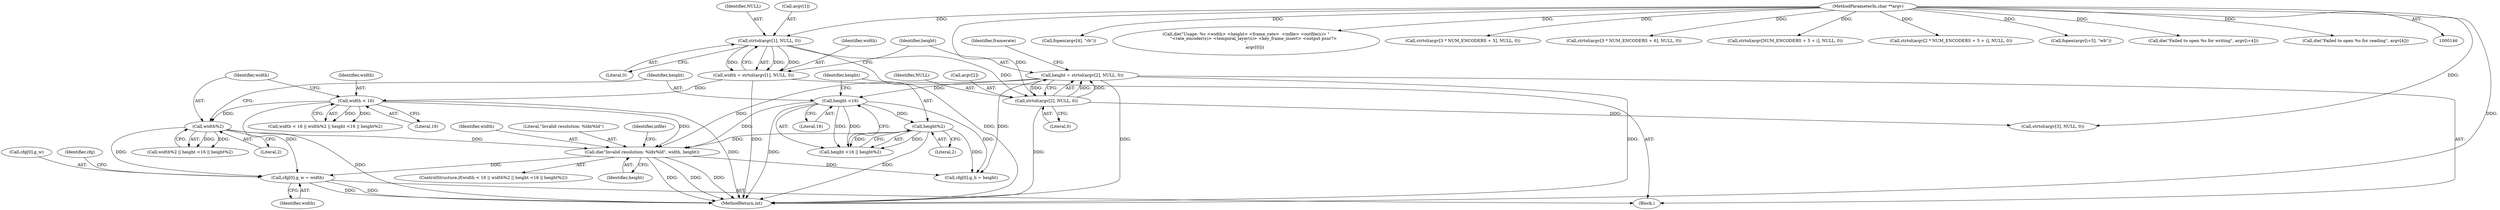 digraph "0_Android_5a9753fca56f0eeb9f61e342b2fccffc364f9426_22@array" {
"1000494" [label="(Call,cfg[0].g_w = width)"];
"1000280" [label="(Call,die(\"Invalid resolution: %ldx%ld\", width, height))"];
"1000266" [label="(Call,width < 16)"];
"1000240" [label="(Call,width = strtol(argv[1], NULL, 0))"];
"1000242" [label="(Call,strtol(argv[1], NULL, 0))"];
"1000148" [label="(MethodParameterIn,char **argv)"];
"1000270" [label="(Call,width%2)"];
"1000274" [label="(Call,height <16)"];
"1000248" [label="(Call,height = strtol(argv[2], NULL, 0))"];
"1000250" [label="(Call,strtol(argv[2], NULL, 0))"];
"1000277" [label="(Call,height%2)"];
"1000288" [label="(Call,fopen(argv[4], \"rb\"))"];
"1000264" [label="(ControlStructure,if(width < 16 || width%2 || height <16 || height%2))"];
"1000231" [label="(Call,die(\"Usage: %s <width> <height> <frame_rate>  <infile> <outfile(s)> \"\n            \"<rate_encoder(s)> <temporal_layer(s)> <key_frame_insert> <output psnr?> \n\",\n             argv[0]))"];
"1000281" [label="(Literal,\"Invalid resolution: %ldx%ld\")"];
"1000494" [label="(Call,cfg[0].g_w = width)"];
"1000283" [label="(Identifier,height)"];
"1000242" [label="(Call,strtol(argv[1], NULL, 0))"];
"1000438" [label="(Call,strtol(argv[3 * NUM_ENCODERS + 5], NULL, 0))"];
"1000278" [label="(Identifier,height)"];
"1000271" [label="(Identifier,width)"];
"1000450" [label="(Call,strtol(argv[3 * NUM_ENCODERS + 6], NULL, 0))"];
"1000354" [label="(Call,strtol(argv[NUM_ENCODERS + 5 + i], NULL, 0))"];
"1000241" [label="(Identifier,width)"];
"1000504" [label="(Identifier,cfg)"];
"1000500" [label="(Identifier,width)"];
"1000280" [label="(Call,die(\"Invalid resolution: %ldx%ld\", width, height))"];
"1000246" [label="(Identifier,NULL)"];
"1000249" [label="(Identifier,height)"];
"1000243" [label="(Call,argv[1])"];
"1000257" [label="(Identifier,framerate)"];
"1000255" [label="(Literal,0)"];
"1000265" [label="(Call,width < 16 || width%2 || height <16 || height%2)"];
"1000258" [label="(Call,strtol(argv[3], NULL, 0))"];
"1000240" [label="(Call,width = strtol(argv[1], NULL, 0))"];
"1000254" [label="(Identifier,NULL)"];
"1000270" [label="(Call,width%2)"];
"1000148" [label="(MethodParameterIn,char **argv)"];
"1000501" [label="(Call,cfg[0].g_h = height)"];
"1000269" [label="(Call,width%2 || height <16 || height%2)"];
"1000287" [label="(Identifier,infile)"];
"1000378" [label="(Call,strtol(argv[2 * NUM_ENCODERS + 5 + i], NULL, 0))"];
"1000326" [label="(Call,fopen(argv[i+5], \"wb\"))"];
"1000495" [label="(Call,cfg[0].g_w)"];
"1000272" [label="(Literal,2)"];
"1000247" [label="(Literal,0)"];
"1000282" [label="(Identifier,width)"];
"1000276" [label="(Literal,16)"];
"1000333" [label="(Call,die(\"Failed to open %s for writing\", argv[i+4]))"];
"1000250" [label="(Call,strtol(argv[2], NULL, 0))"];
"1001731" [label="(MethodReturn,int)"];
"1000273" [label="(Call,height <16 || height%2)"];
"1000248" [label="(Call,height = strtol(argv[2], NULL, 0))"];
"1000149" [label="(Block,)"];
"1000293" [label="(Call,die(\"Failed to open %s for reading\", argv[4]))"];
"1000268" [label="(Literal,16)"];
"1000267" [label="(Identifier,width)"];
"1000275" [label="(Identifier,height)"];
"1000274" [label="(Call,height <16)"];
"1000277" [label="(Call,height%2)"];
"1000251" [label="(Call,argv[2])"];
"1000279" [label="(Literal,2)"];
"1000266" [label="(Call,width < 16)"];
"1000494" -> "1000149"  [label="AST: "];
"1000494" -> "1000500"  [label="CFG: "];
"1000495" -> "1000494"  [label="AST: "];
"1000500" -> "1000494"  [label="AST: "];
"1000504" -> "1000494"  [label="CFG: "];
"1000494" -> "1001731"  [label="DDG: "];
"1000494" -> "1001731"  [label="DDG: "];
"1000280" -> "1000494"  [label="DDG: "];
"1000266" -> "1000494"  [label="DDG: "];
"1000270" -> "1000494"  [label="DDG: "];
"1000280" -> "1000264"  [label="AST: "];
"1000280" -> "1000283"  [label="CFG: "];
"1000281" -> "1000280"  [label="AST: "];
"1000282" -> "1000280"  [label="AST: "];
"1000283" -> "1000280"  [label="AST: "];
"1000287" -> "1000280"  [label="CFG: "];
"1000280" -> "1001731"  [label="DDG: "];
"1000280" -> "1001731"  [label="DDG: "];
"1000280" -> "1001731"  [label="DDG: "];
"1000266" -> "1000280"  [label="DDG: "];
"1000270" -> "1000280"  [label="DDG: "];
"1000274" -> "1000280"  [label="DDG: "];
"1000277" -> "1000280"  [label="DDG: "];
"1000248" -> "1000280"  [label="DDG: "];
"1000280" -> "1000501"  [label="DDG: "];
"1000266" -> "1000265"  [label="AST: "];
"1000266" -> "1000268"  [label="CFG: "];
"1000267" -> "1000266"  [label="AST: "];
"1000268" -> "1000266"  [label="AST: "];
"1000271" -> "1000266"  [label="CFG: "];
"1000265" -> "1000266"  [label="CFG: "];
"1000266" -> "1001731"  [label="DDG: "];
"1000266" -> "1000265"  [label="DDG: "];
"1000266" -> "1000265"  [label="DDG: "];
"1000240" -> "1000266"  [label="DDG: "];
"1000266" -> "1000270"  [label="DDG: "];
"1000240" -> "1000149"  [label="AST: "];
"1000240" -> "1000242"  [label="CFG: "];
"1000241" -> "1000240"  [label="AST: "];
"1000242" -> "1000240"  [label="AST: "];
"1000249" -> "1000240"  [label="CFG: "];
"1000240" -> "1001731"  [label="DDG: "];
"1000242" -> "1000240"  [label="DDG: "];
"1000242" -> "1000240"  [label="DDG: "];
"1000242" -> "1000240"  [label="DDG: "];
"1000242" -> "1000247"  [label="CFG: "];
"1000243" -> "1000242"  [label="AST: "];
"1000246" -> "1000242"  [label="AST: "];
"1000247" -> "1000242"  [label="AST: "];
"1000242" -> "1001731"  [label="DDG: "];
"1000148" -> "1000242"  [label="DDG: "];
"1000242" -> "1000250"  [label="DDG: "];
"1000148" -> "1000146"  [label="AST: "];
"1000148" -> "1001731"  [label="DDG: "];
"1000148" -> "1000231"  [label="DDG: "];
"1000148" -> "1000250"  [label="DDG: "];
"1000148" -> "1000258"  [label="DDG: "];
"1000148" -> "1000288"  [label="DDG: "];
"1000148" -> "1000293"  [label="DDG: "];
"1000148" -> "1000326"  [label="DDG: "];
"1000148" -> "1000333"  [label="DDG: "];
"1000148" -> "1000354"  [label="DDG: "];
"1000148" -> "1000378"  [label="DDG: "];
"1000148" -> "1000438"  [label="DDG: "];
"1000148" -> "1000450"  [label="DDG: "];
"1000270" -> "1000269"  [label="AST: "];
"1000270" -> "1000272"  [label="CFG: "];
"1000271" -> "1000270"  [label="AST: "];
"1000272" -> "1000270"  [label="AST: "];
"1000275" -> "1000270"  [label="CFG: "];
"1000269" -> "1000270"  [label="CFG: "];
"1000270" -> "1001731"  [label="DDG: "];
"1000270" -> "1000269"  [label="DDG: "];
"1000270" -> "1000269"  [label="DDG: "];
"1000274" -> "1000273"  [label="AST: "];
"1000274" -> "1000276"  [label="CFG: "];
"1000275" -> "1000274"  [label="AST: "];
"1000276" -> "1000274"  [label="AST: "];
"1000278" -> "1000274"  [label="CFG: "];
"1000273" -> "1000274"  [label="CFG: "];
"1000274" -> "1001731"  [label="DDG: "];
"1000274" -> "1000273"  [label="DDG: "];
"1000274" -> "1000273"  [label="DDG: "];
"1000248" -> "1000274"  [label="DDG: "];
"1000274" -> "1000277"  [label="DDG: "];
"1000274" -> "1000501"  [label="DDG: "];
"1000248" -> "1000149"  [label="AST: "];
"1000248" -> "1000250"  [label="CFG: "];
"1000249" -> "1000248"  [label="AST: "];
"1000250" -> "1000248"  [label="AST: "];
"1000257" -> "1000248"  [label="CFG: "];
"1000248" -> "1001731"  [label="DDG: "];
"1000248" -> "1001731"  [label="DDG: "];
"1000250" -> "1000248"  [label="DDG: "];
"1000250" -> "1000248"  [label="DDG: "];
"1000250" -> "1000248"  [label="DDG: "];
"1000248" -> "1000501"  [label="DDG: "];
"1000250" -> "1000255"  [label="CFG: "];
"1000251" -> "1000250"  [label="AST: "];
"1000254" -> "1000250"  [label="AST: "];
"1000255" -> "1000250"  [label="AST: "];
"1000250" -> "1001731"  [label="DDG: "];
"1000250" -> "1000258"  [label="DDG: "];
"1000277" -> "1000273"  [label="AST: "];
"1000277" -> "1000279"  [label="CFG: "];
"1000278" -> "1000277"  [label="AST: "];
"1000279" -> "1000277"  [label="AST: "];
"1000273" -> "1000277"  [label="CFG: "];
"1000277" -> "1001731"  [label="DDG: "];
"1000277" -> "1000273"  [label="DDG: "];
"1000277" -> "1000273"  [label="DDG: "];
"1000277" -> "1000501"  [label="DDG: "];
}
